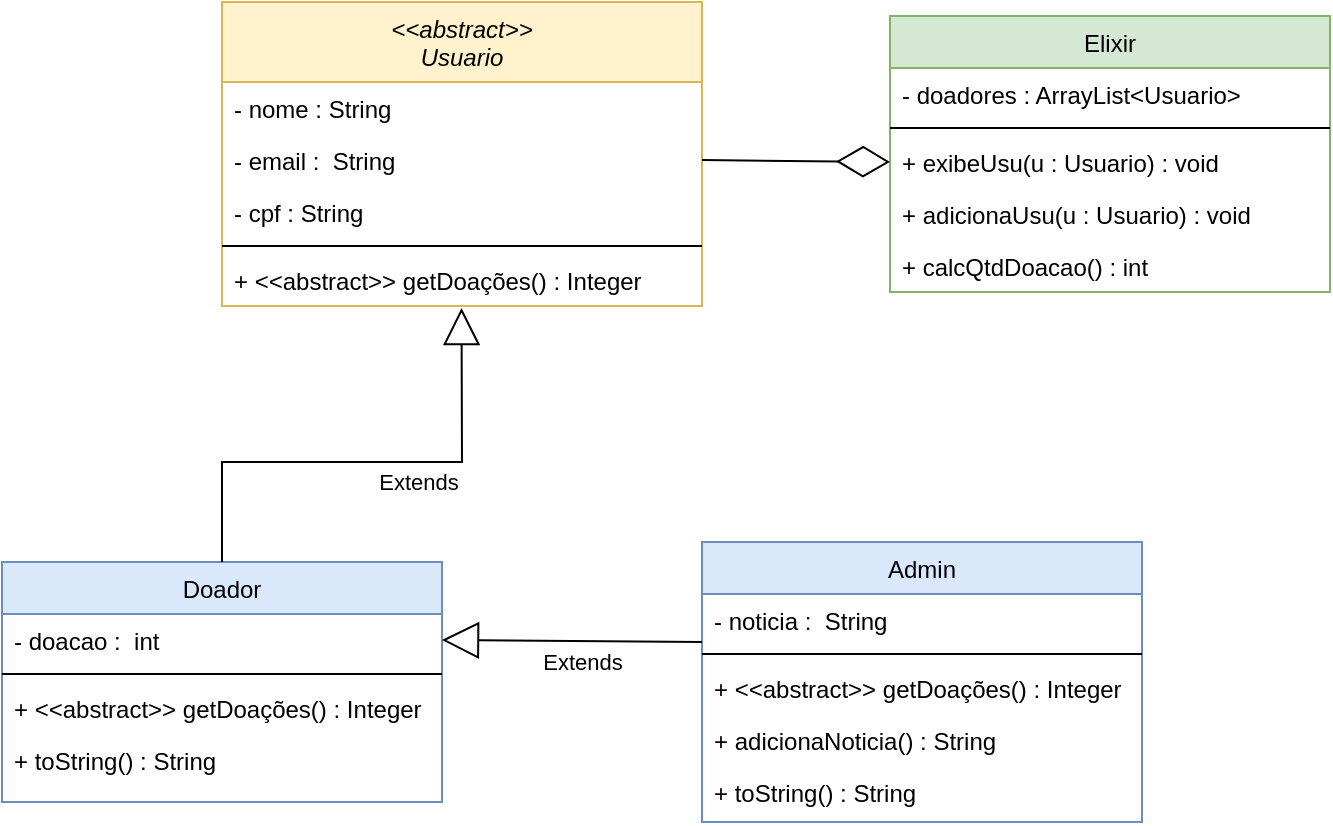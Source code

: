 <mxfile version="20.2.3" type="github">
  <diagram id="aTb-ESIDeMLQZoCs1p53" name="Página-1">
    <mxGraphModel dx="974" dy="564" grid="1" gridSize="10" guides="1" tooltips="1" connect="1" arrows="1" fold="1" page="1" pageScale="1" pageWidth="827" pageHeight="1169" math="0" shadow="0">
      <root>
        <mxCell id="0" />
        <mxCell id="1" parent="0" />
        <mxCell id="b9h8usHBb8SR3x2YlY1s-8" value="Doador" style="swimlane;fontStyle=0;align=center;verticalAlign=top;childLayout=stackLayout;horizontal=1;startSize=26;horizontalStack=0;resizeParent=1;resizeLast=0;collapsible=1;marginBottom=0;rounded=0;shadow=0;strokeWidth=1;fillColor=#dae8fc;strokeColor=#6c8ebf;" vertex="1" parent="1">
          <mxGeometry x="60" y="320" width="220" height="120" as="geometry">
            <mxRectangle x="340" y="380" width="170" height="26" as="alternateBounds" />
          </mxGeometry>
        </mxCell>
        <mxCell id="b9h8usHBb8SR3x2YlY1s-28" value="- doacao :  int" style="text;align=left;verticalAlign=top;spacingLeft=4;spacingRight=4;overflow=hidden;rotatable=0;points=[[0,0.5],[1,0.5]];portConstraint=eastwest;" vertex="1" parent="b9h8usHBb8SR3x2YlY1s-8">
          <mxGeometry y="26" width="220" height="26" as="geometry" />
        </mxCell>
        <mxCell id="b9h8usHBb8SR3x2YlY1s-9" value="" style="line;html=1;strokeWidth=1;align=left;verticalAlign=middle;spacingTop=-1;spacingLeft=3;spacingRight=3;rotatable=0;labelPosition=right;points=[];portConstraint=eastwest;" vertex="1" parent="b9h8usHBb8SR3x2YlY1s-8">
          <mxGeometry y="52" width="220" height="8" as="geometry" />
        </mxCell>
        <mxCell id="b9h8usHBb8SR3x2YlY1s-36" value="+ &lt;&lt;abstract&gt;&gt; getDoações() : Integer" style="text;align=left;verticalAlign=top;spacingLeft=4;spacingRight=4;overflow=hidden;rotatable=0;points=[[0,0.5],[1,0.5]];portConstraint=eastwest;" vertex="1" parent="b9h8usHBb8SR3x2YlY1s-8">
          <mxGeometry y="60" width="220" height="26" as="geometry" />
        </mxCell>
        <mxCell id="b9h8usHBb8SR3x2YlY1s-12" value="+ toString() : String" style="text;align=left;verticalAlign=top;spacingLeft=4;spacingRight=4;overflow=hidden;rotatable=0;points=[[0,0.5],[1,0.5]];portConstraint=eastwest;" vertex="1" parent="b9h8usHBb8SR3x2YlY1s-8">
          <mxGeometry y="86" width="220" height="26" as="geometry" />
        </mxCell>
        <mxCell id="b9h8usHBb8SR3x2YlY1s-13" value="Elixir" style="swimlane;fontStyle=0;align=center;verticalAlign=top;childLayout=stackLayout;horizontal=1;startSize=26;horizontalStack=0;resizeParent=1;resizeLast=0;collapsible=1;marginBottom=0;rounded=0;shadow=0;strokeWidth=1;fillColor=#d5e8d4;strokeColor=#82b366;" vertex="1" parent="1">
          <mxGeometry x="504" y="47" width="220" height="138" as="geometry">
            <mxRectangle x="550" y="140" width="160" height="26" as="alternateBounds" />
          </mxGeometry>
        </mxCell>
        <mxCell id="b9h8usHBb8SR3x2YlY1s-14" value="- doadores : ArrayList&lt;Usuario&gt;" style="text;align=left;verticalAlign=top;spacingLeft=4;spacingRight=4;overflow=hidden;rotatable=0;points=[[0,0.5],[1,0.5]];portConstraint=eastwest;" vertex="1" parent="b9h8usHBb8SR3x2YlY1s-13">
          <mxGeometry y="26" width="220" height="26" as="geometry" />
        </mxCell>
        <mxCell id="b9h8usHBb8SR3x2YlY1s-15" value="" style="line;html=1;strokeWidth=1;align=left;verticalAlign=middle;spacingTop=-1;spacingLeft=3;spacingRight=3;rotatable=0;labelPosition=right;points=[];portConstraint=eastwest;" vertex="1" parent="b9h8usHBb8SR3x2YlY1s-13">
          <mxGeometry y="52" width="220" height="8" as="geometry" />
        </mxCell>
        <mxCell id="b9h8usHBb8SR3x2YlY1s-16" value="+ exibeUsu(u : Usuario) : void" style="text;align=left;verticalAlign=top;spacingLeft=4;spacingRight=4;overflow=hidden;rotatable=0;points=[[0,0.5],[1,0.5]];portConstraint=eastwest;" vertex="1" parent="b9h8usHBb8SR3x2YlY1s-13">
          <mxGeometry y="60" width="220" height="26" as="geometry" />
        </mxCell>
        <mxCell id="b9h8usHBb8SR3x2YlY1s-17" value="+ adicionaUsu(u : Usuario) : void" style="text;align=left;verticalAlign=top;spacingLeft=4;spacingRight=4;overflow=hidden;rotatable=0;points=[[0,0.5],[1,0.5]];portConstraint=eastwest;" vertex="1" parent="b9h8usHBb8SR3x2YlY1s-13">
          <mxGeometry y="86" width="220" height="26" as="geometry" />
        </mxCell>
        <mxCell id="b9h8usHBb8SR3x2YlY1s-18" value="+ calcQtdDoacao() : int" style="text;align=left;verticalAlign=top;spacingLeft=4;spacingRight=4;overflow=hidden;rotatable=0;points=[[0,0.5],[1,0.5]];portConstraint=eastwest;" vertex="1" parent="b9h8usHBb8SR3x2YlY1s-13">
          <mxGeometry y="112" width="220" height="26" as="geometry" />
        </mxCell>
        <mxCell id="b9h8usHBb8SR3x2YlY1s-19" value="&lt;&lt;abstract&gt;&gt;&#xa;Usuario" style="swimlane;fontStyle=2;align=center;verticalAlign=top;childLayout=stackLayout;horizontal=1;startSize=40;horizontalStack=0;resizeParent=1;resizeLast=0;collapsible=1;marginBottom=0;rounded=0;shadow=0;strokeWidth=1;fillColor=#fff2cc;strokeColor=#d6b656;" vertex="1" parent="1">
          <mxGeometry x="170" y="40" width="240" height="152" as="geometry">
            <mxRectangle x="230" y="140" width="160" height="26" as="alternateBounds" />
          </mxGeometry>
        </mxCell>
        <mxCell id="b9h8usHBb8SR3x2YlY1s-20" value="- nome : String" style="text;align=left;verticalAlign=top;spacingLeft=4;spacingRight=4;overflow=hidden;rotatable=0;points=[[0,0.5],[1,0.5]];portConstraint=eastwest;" vertex="1" parent="b9h8usHBb8SR3x2YlY1s-19">
          <mxGeometry y="40" width="240" height="26" as="geometry" />
        </mxCell>
        <mxCell id="b9h8usHBb8SR3x2YlY1s-21" value="- email :  String" style="text;align=left;verticalAlign=top;spacingLeft=4;spacingRight=4;overflow=hidden;rotatable=0;points=[[0,0.5],[1,0.5]];portConstraint=eastwest;" vertex="1" parent="b9h8usHBb8SR3x2YlY1s-19">
          <mxGeometry y="66" width="240" height="26" as="geometry" />
        </mxCell>
        <mxCell id="b9h8usHBb8SR3x2YlY1s-22" value="- cpf : String" style="text;align=left;verticalAlign=top;spacingLeft=4;spacingRight=4;overflow=hidden;rotatable=0;points=[[0,0.5],[1,0.5]];portConstraint=eastwest;" vertex="1" parent="b9h8usHBb8SR3x2YlY1s-19">
          <mxGeometry y="92" width="240" height="26" as="geometry" />
        </mxCell>
        <mxCell id="b9h8usHBb8SR3x2YlY1s-23" value="" style="line;html=1;strokeWidth=1;align=left;verticalAlign=middle;spacingTop=-1;spacingLeft=3;spacingRight=3;rotatable=0;labelPosition=right;points=[];portConstraint=eastwest;" vertex="1" parent="b9h8usHBb8SR3x2YlY1s-19">
          <mxGeometry y="118" width="240" height="8" as="geometry" />
        </mxCell>
        <mxCell id="b9h8usHBb8SR3x2YlY1s-24" value="+ &lt;&lt;abstract&gt;&gt; getDoações() : Integer" style="text;align=left;verticalAlign=top;spacingLeft=4;spacingRight=4;overflow=hidden;rotatable=0;points=[[0,0.5],[1,0.5]];portConstraint=eastwest;" vertex="1" parent="b9h8usHBb8SR3x2YlY1s-19">
          <mxGeometry y="126" width="240" height="26" as="geometry" />
        </mxCell>
        <mxCell id="b9h8usHBb8SR3x2YlY1s-25" value="" style="endArrow=diamondThin;endFill=0;endSize=24;html=1;rounded=0;entryX=0;entryY=0.5;entryDx=0;entryDy=0;exitX=1;exitY=0.5;exitDx=0;exitDy=0;" edge="1" parent="1" source="b9h8usHBb8SR3x2YlY1s-21" target="b9h8usHBb8SR3x2YlY1s-16">
          <mxGeometry width="160" relative="1" as="geometry">
            <mxPoint x="420" y="350" as="sourcePoint" />
            <mxPoint x="580" y="350" as="targetPoint" />
          </mxGeometry>
        </mxCell>
        <mxCell id="b9h8usHBb8SR3x2YlY1s-26" value="Extends" style="endArrow=block;endSize=16;endFill=0;html=1;rounded=0;exitX=0.5;exitY=0;exitDx=0;exitDy=0;entryX=0.499;entryY=1.039;entryDx=0;entryDy=0;entryPerimeter=0;" edge="1" parent="1" source="b9h8usHBb8SR3x2YlY1s-8" target="b9h8usHBb8SR3x2YlY1s-24">
          <mxGeometry x="0.199" y="-10" width="160" relative="1" as="geometry">
            <mxPoint x="380" y="220" as="sourcePoint" />
            <mxPoint x="280" y="150" as="targetPoint" />
            <Array as="points">
              <mxPoint x="170" y="270" />
              <mxPoint x="280" y="270" />
              <mxPoint x="290" y="270" />
            </Array>
            <mxPoint as="offset" />
          </mxGeometry>
        </mxCell>
        <mxCell id="b9h8usHBb8SR3x2YlY1s-29" value="Admin" style="swimlane;fontStyle=0;align=center;verticalAlign=top;childLayout=stackLayout;horizontal=1;startSize=26;horizontalStack=0;resizeParent=1;resizeLast=0;collapsible=1;marginBottom=0;rounded=0;shadow=0;strokeWidth=1;fillColor=#dae8fc;strokeColor=#6c8ebf;" vertex="1" parent="1">
          <mxGeometry x="410" y="310" width="220" height="140" as="geometry">
            <mxRectangle x="340" y="380" width="170" height="26" as="alternateBounds" />
          </mxGeometry>
        </mxCell>
        <mxCell id="b9h8usHBb8SR3x2YlY1s-30" value="- noticia :  String" style="text;align=left;verticalAlign=top;spacingLeft=4;spacingRight=4;overflow=hidden;rotatable=0;points=[[0,0.5],[1,0.5]];portConstraint=eastwest;" vertex="1" parent="b9h8usHBb8SR3x2YlY1s-29">
          <mxGeometry y="26" width="220" height="26" as="geometry" />
        </mxCell>
        <mxCell id="b9h8usHBb8SR3x2YlY1s-31" value="" style="line;html=1;strokeWidth=1;align=left;verticalAlign=middle;spacingTop=-1;spacingLeft=3;spacingRight=3;rotatable=0;labelPosition=right;points=[];portConstraint=eastwest;" vertex="1" parent="b9h8usHBb8SR3x2YlY1s-29">
          <mxGeometry y="52" width="220" height="8" as="geometry" />
        </mxCell>
        <mxCell id="b9h8usHBb8SR3x2YlY1s-37" value="+ &lt;&lt;abstract&gt;&gt; getDoações() : Integer" style="text;align=left;verticalAlign=top;spacingLeft=4;spacingRight=4;overflow=hidden;rotatable=0;points=[[0,0.5],[1,0.5]];portConstraint=eastwest;" vertex="1" parent="b9h8usHBb8SR3x2YlY1s-29">
          <mxGeometry y="60" width="220" height="26" as="geometry" />
        </mxCell>
        <mxCell id="b9h8usHBb8SR3x2YlY1s-34" value="+ adicionaNoticia() : String" style="text;align=left;verticalAlign=top;spacingLeft=4;spacingRight=4;overflow=hidden;rotatable=0;points=[[0,0.5],[1,0.5]];portConstraint=eastwest;" vertex="1" parent="b9h8usHBb8SR3x2YlY1s-29">
          <mxGeometry y="86" width="220" height="26" as="geometry" />
        </mxCell>
        <mxCell id="b9h8usHBb8SR3x2YlY1s-33" value="+ toString() : String" style="text;align=left;verticalAlign=top;spacingLeft=4;spacingRight=4;overflow=hidden;rotatable=0;points=[[0,0.5],[1,0.5]];portConstraint=eastwest;" vertex="1" parent="b9h8usHBb8SR3x2YlY1s-29">
          <mxGeometry y="112" width="220" height="26" as="geometry" />
        </mxCell>
        <mxCell id="b9h8usHBb8SR3x2YlY1s-35" value="Extends" style="endArrow=block;endSize=16;endFill=0;html=1;rounded=0;entryX=1;entryY=0.5;entryDx=0;entryDy=0;exitX=0;exitY=0.923;exitDx=0;exitDy=0;exitPerimeter=0;" edge="1" parent="1" source="b9h8usHBb8SR3x2YlY1s-30" target="b9h8usHBb8SR3x2YlY1s-28">
          <mxGeometry x="-0.078" y="10" width="160" relative="1" as="geometry">
            <mxPoint x="330" y="280" as="sourcePoint" />
            <mxPoint x="490" y="280" as="targetPoint" />
            <mxPoint as="offset" />
          </mxGeometry>
        </mxCell>
      </root>
    </mxGraphModel>
  </diagram>
</mxfile>
